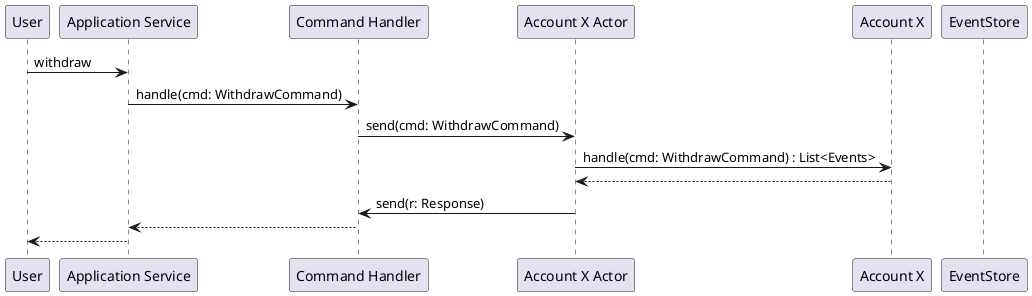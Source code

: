 @startuml

participant "User" as U
participant "Application Service" as AS
participant "Command Handler" as CH
participant "Account X Actor" as AC
participant "Account X" as A
participant "EventStore" as ES

U -> AS: withdraw
AS -> CH: handle(cmd: WithdrawCommand)
CH -> AC: send(cmd: WithdrawCommand)
AC -> A: handle(cmd: WithdrawCommand) : List<Events>
AC <-- A:
CH <- AC: send(r: Response)
AS <-- CH
U <-- AS



@enduml